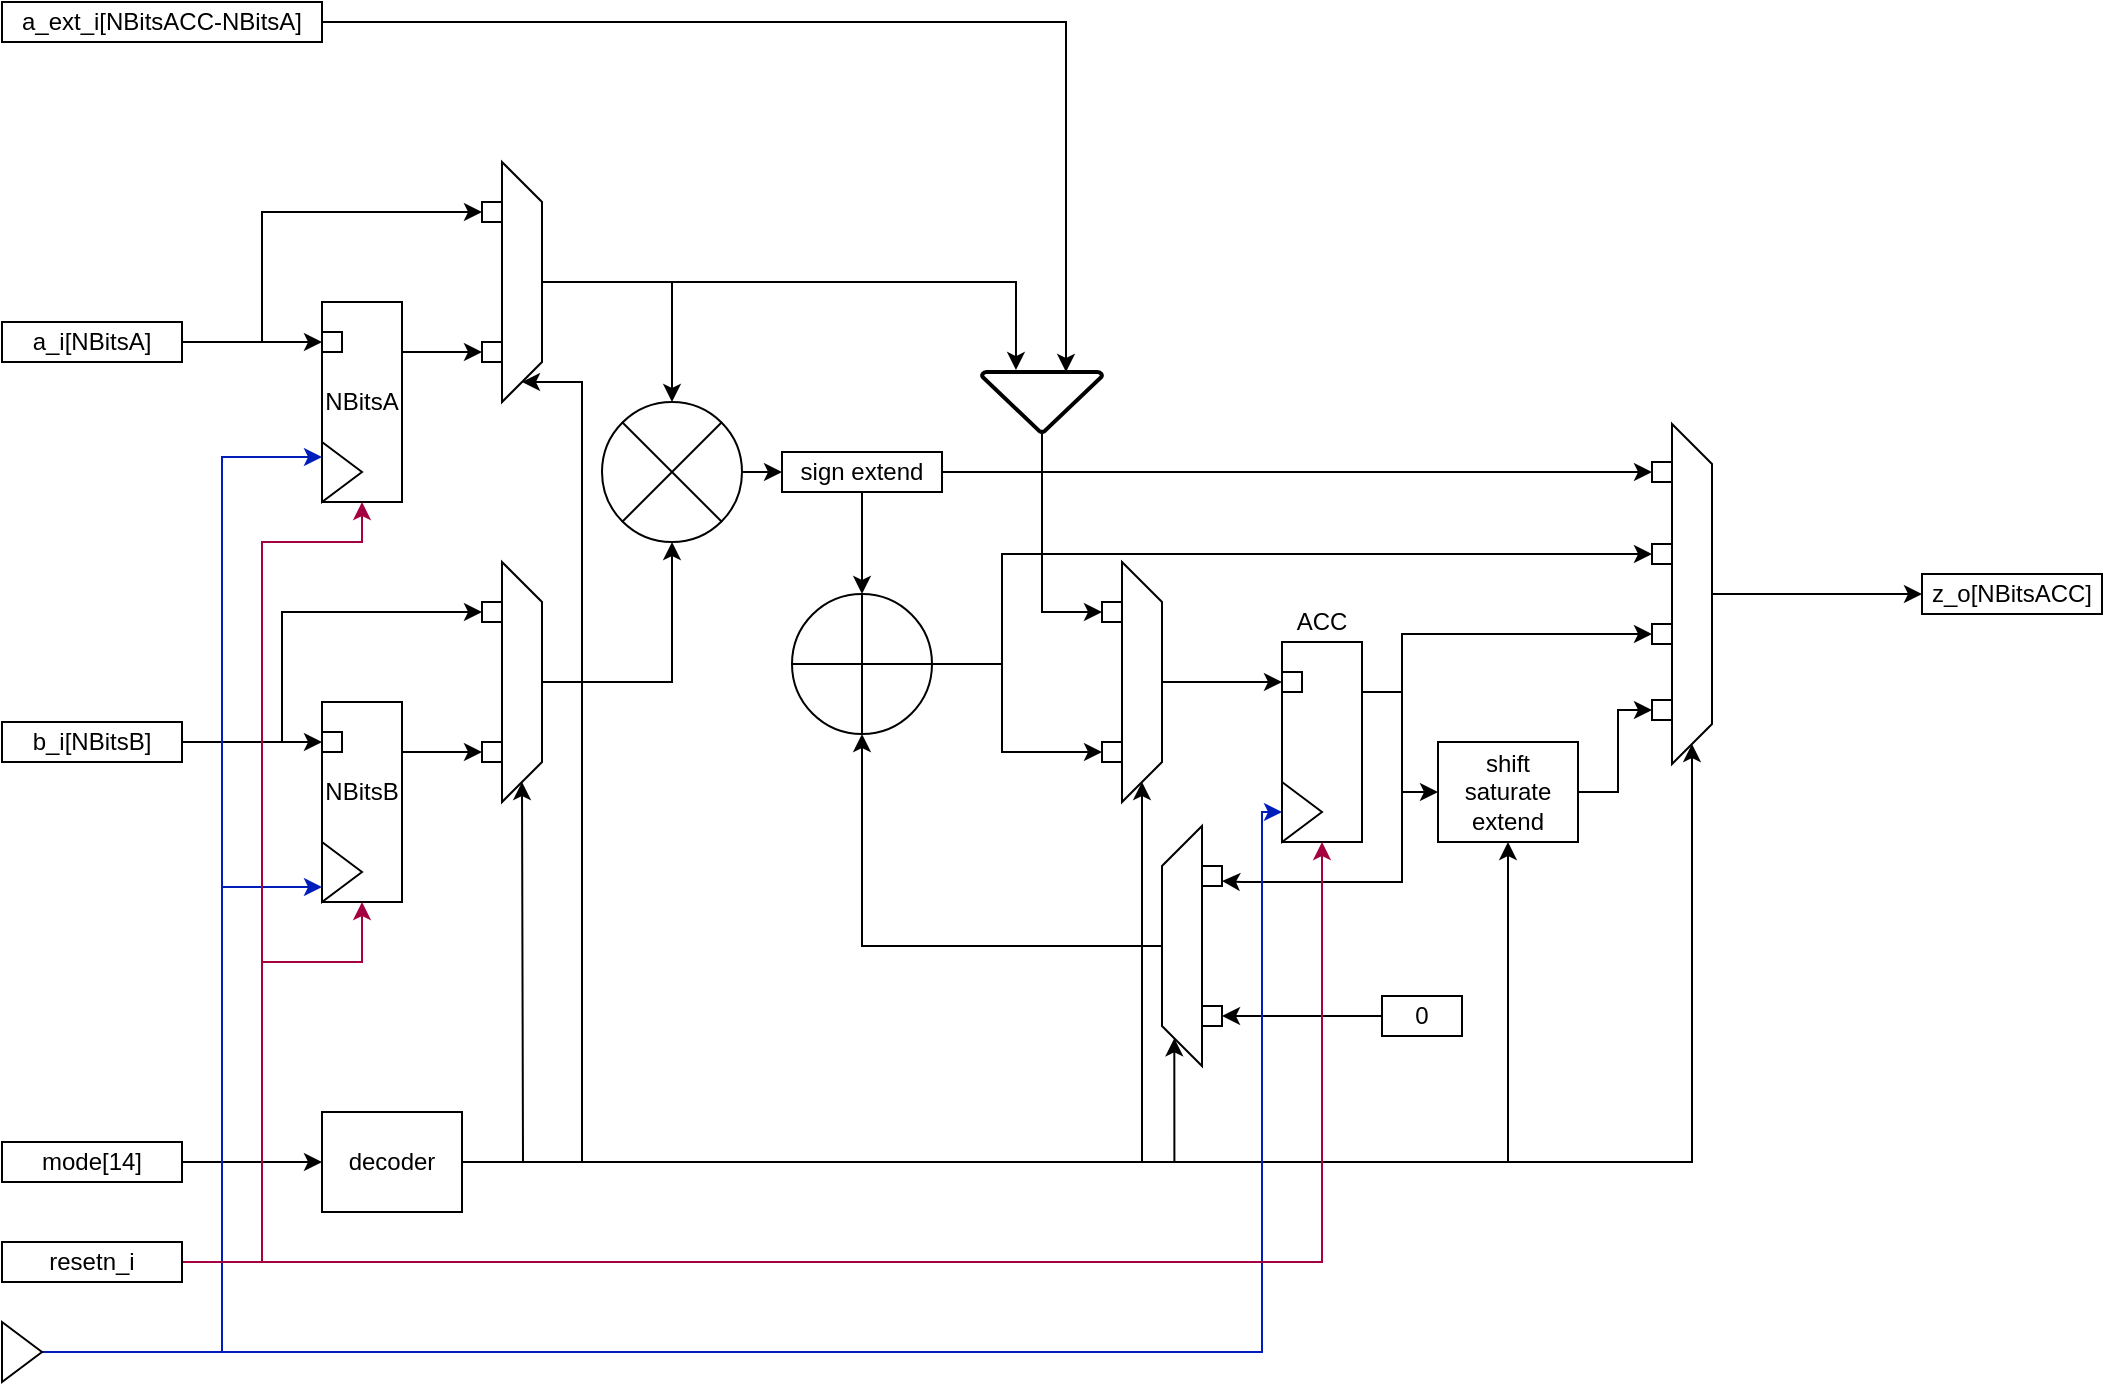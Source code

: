 <mxfile version="14.8.0" type="github">
  <diagram id="Zt-Wdsxh2AnEjAXwIarj" name="Page-1">
    <mxGraphModel dx="1316" dy="865" grid="1" gridSize="10" guides="1" tooltips="1" connect="1" arrows="1" fold="1" page="1" pageScale="1" pageWidth="1700" pageHeight="1100" math="0" shadow="0">
      <root>
        <mxCell id="0" />
        <mxCell id="1" parent="0" />
        <mxCell id="nUtwPCLg_D4EzGsEK1XT-14" value="" style="group" vertex="1" connectable="0" parent="1">
          <mxGeometry x="240" y="190" width="30" height="120" as="geometry" />
        </mxCell>
        <mxCell id="nUtwPCLg_D4EzGsEK1XT-8" value="" style="shape=trapezoid;perimeter=trapezoidPerimeter;whiteSpace=wrap;html=1;fixedSize=1;rotation=90;" vertex="1" parent="nUtwPCLg_D4EzGsEK1XT-14">
          <mxGeometry x="-40" y="50" width="120" height="20" as="geometry" />
        </mxCell>
        <mxCell id="nUtwPCLg_D4EzGsEK1XT-10" value="" style="rounded=0;whiteSpace=wrap;html=1;" vertex="1" parent="nUtwPCLg_D4EzGsEK1XT-14">
          <mxGeometry y="20" width="10" height="10" as="geometry" />
        </mxCell>
        <mxCell id="nUtwPCLg_D4EzGsEK1XT-13" value="" style="rounded=0;whiteSpace=wrap;html=1;" vertex="1" parent="nUtwPCLg_D4EzGsEK1XT-14">
          <mxGeometry y="90" width="10" height="10" as="geometry" />
        </mxCell>
        <mxCell id="nUtwPCLg_D4EzGsEK1XT-16" style="edgeStyle=orthogonalEdgeStyle;rounded=0;orthogonalLoop=1;jettySize=auto;html=1;entryX=0;entryY=0.5;entryDx=0;entryDy=0;exitX=1;exitY=0.5;exitDx=0;exitDy=0;" edge="1" parent="1" source="nUtwPCLg_D4EzGsEK1XT-18" target="nUtwPCLg_D4EzGsEK1XT-17">
          <mxGeometry relative="1" as="geometry">
            <mxPoint x="20" y="281" as="sourcePoint" />
            <mxPoint x="160" y="280" as="targetPoint" />
          </mxGeometry>
        </mxCell>
        <mxCell id="nUtwPCLg_D4EzGsEK1XT-18" value="a_i[NBitsA]" style="text;html=1;align=center;verticalAlign=middle;whiteSpace=wrap;rounded=0;strokeColor=#000000;" vertex="1" parent="1">
          <mxGeometry y="270" width="90" height="20" as="geometry" />
        </mxCell>
        <mxCell id="nUtwPCLg_D4EzGsEK1XT-19" value="NBitsA" style="group" vertex="1" connectable="0" parent="1">
          <mxGeometry x="160" y="260" width="40" height="100" as="geometry" />
        </mxCell>
        <mxCell id="nUtwPCLg_D4EzGsEK1XT-1" value="" style="rounded=0;whiteSpace=wrap;html=1;container=0;" vertex="1" parent="nUtwPCLg_D4EzGsEK1XT-19">
          <mxGeometry width="40" height="100" as="geometry" />
        </mxCell>
        <mxCell id="nUtwPCLg_D4EzGsEK1XT-2" value="" style="triangle;whiteSpace=wrap;html=1;container=0;" vertex="1" parent="nUtwPCLg_D4EzGsEK1XT-19">
          <mxGeometry y="70" width="20" height="30" as="geometry" />
        </mxCell>
        <mxCell id="nUtwPCLg_D4EzGsEK1XT-17" value="" style="rounded=0;whiteSpace=wrap;html=1;container=0;" vertex="1" parent="nUtwPCLg_D4EzGsEK1XT-19">
          <mxGeometry y="15" width="10" height="10" as="geometry" />
        </mxCell>
        <mxCell id="nUtwPCLg_D4EzGsEK1XT-84" value="NBitsA" style="text;html=1;strokeColor=none;fillColor=none;align=center;verticalAlign=middle;whiteSpace=wrap;rounded=0;" vertex="1" parent="nUtwPCLg_D4EzGsEK1XT-19">
          <mxGeometry y="40" width="40" height="20" as="geometry" />
        </mxCell>
        <mxCell id="nUtwPCLg_D4EzGsEK1XT-20" value="" style="group" vertex="1" connectable="0" parent="1">
          <mxGeometry x="160" y="460" width="40" height="100" as="geometry" />
        </mxCell>
        <mxCell id="nUtwPCLg_D4EzGsEK1XT-21" value="" style="rounded=0;whiteSpace=wrap;html=1;container=0;" vertex="1" parent="nUtwPCLg_D4EzGsEK1XT-20">
          <mxGeometry width="40" height="100" as="geometry" />
        </mxCell>
        <mxCell id="nUtwPCLg_D4EzGsEK1XT-22" value="" style="triangle;whiteSpace=wrap;html=1;container=0;" vertex="1" parent="nUtwPCLg_D4EzGsEK1XT-20">
          <mxGeometry y="70" width="20" height="30" as="geometry" />
        </mxCell>
        <mxCell id="nUtwPCLg_D4EzGsEK1XT-23" value="" style="rounded=0;whiteSpace=wrap;html=1;container=0;" vertex="1" parent="nUtwPCLg_D4EzGsEK1XT-20">
          <mxGeometry y="15" width="10" height="10" as="geometry" />
        </mxCell>
        <mxCell id="nUtwPCLg_D4EzGsEK1XT-25" style="edgeStyle=orthogonalEdgeStyle;rounded=0;orthogonalLoop=1;jettySize=auto;html=1;exitX=1;exitY=0.5;exitDx=0;exitDy=0;entryX=0;entryY=0.5;entryDx=0;entryDy=0;" edge="1" parent="1" source="nUtwPCLg_D4EzGsEK1XT-24" target="nUtwPCLg_D4EzGsEK1XT-23">
          <mxGeometry relative="1" as="geometry" />
        </mxCell>
        <mxCell id="nUtwPCLg_D4EzGsEK1XT-40" style="edgeStyle=orthogonalEdgeStyle;rounded=0;orthogonalLoop=1;jettySize=auto;html=1;exitX=1;exitY=0.5;exitDx=0;exitDy=0;entryX=0;entryY=0.5;entryDx=0;entryDy=0;" edge="1" parent="1" source="nUtwPCLg_D4EzGsEK1XT-24" target="nUtwPCLg_D4EzGsEK1XT-37">
          <mxGeometry relative="1" as="geometry">
            <Array as="points">
              <mxPoint x="140" y="480" />
              <mxPoint x="140" y="415" />
            </Array>
          </mxGeometry>
        </mxCell>
        <mxCell id="nUtwPCLg_D4EzGsEK1XT-24" value="b_i[NBitsB]" style="text;html=1;align=center;verticalAlign=middle;whiteSpace=wrap;rounded=0;strokeColor=#000000;" vertex="1" parent="1">
          <mxGeometry y="470" width="90" height="20" as="geometry" />
        </mxCell>
        <mxCell id="nUtwPCLg_D4EzGsEK1XT-26" value="" style="group" vertex="1" connectable="0" parent="1">
          <mxGeometry x="640" y="430" width="40" height="100" as="geometry" />
        </mxCell>
        <mxCell id="nUtwPCLg_D4EzGsEK1XT-27" value="" style="rounded=0;whiteSpace=wrap;html=1;container=0;" vertex="1" parent="nUtwPCLg_D4EzGsEK1XT-26">
          <mxGeometry width="40" height="100" as="geometry" />
        </mxCell>
        <mxCell id="nUtwPCLg_D4EzGsEK1XT-28" value="" style="triangle;whiteSpace=wrap;html=1;container=0;" vertex="1" parent="nUtwPCLg_D4EzGsEK1XT-26">
          <mxGeometry y="70" width="20" height="30" as="geometry" />
        </mxCell>
        <mxCell id="nUtwPCLg_D4EzGsEK1XT-29" value="" style="rounded=0;whiteSpace=wrap;html=1;container=0;" vertex="1" parent="nUtwPCLg_D4EzGsEK1XT-26">
          <mxGeometry y="15" width="10" height="10" as="geometry" />
        </mxCell>
        <mxCell id="nUtwPCLg_D4EzGsEK1XT-30" style="edgeStyle=orthogonalEdgeStyle;rounded=0;orthogonalLoop=1;jettySize=auto;html=1;exitX=1;exitY=0.25;exitDx=0;exitDy=0;entryX=0;entryY=0.5;entryDx=0;entryDy=0;" edge="1" parent="1" source="nUtwPCLg_D4EzGsEK1XT-1" target="nUtwPCLg_D4EzGsEK1XT-13">
          <mxGeometry relative="1" as="geometry">
            <mxPoint x="240" y="285" as="targetPoint" />
          </mxGeometry>
        </mxCell>
        <mxCell id="nUtwPCLg_D4EzGsEK1XT-32" style="edgeStyle=orthogonalEdgeStyle;rounded=0;orthogonalLoop=1;jettySize=auto;html=1;exitX=1;exitY=0.5;exitDx=0;exitDy=0;entryX=0;entryY=0.5;entryDx=0;entryDy=0;" edge="1" parent="1" source="nUtwPCLg_D4EzGsEK1XT-18" target="nUtwPCLg_D4EzGsEK1XT-10">
          <mxGeometry relative="1" as="geometry">
            <Array as="points">
              <mxPoint x="130" y="280" />
              <mxPoint x="130" y="215" />
            </Array>
          </mxGeometry>
        </mxCell>
        <mxCell id="nUtwPCLg_D4EzGsEK1XT-44" style="edgeStyle=orthogonalEdgeStyle;rounded=0;orthogonalLoop=1;jettySize=auto;html=1;exitX=1;exitY=0.5;exitDx=0;exitDy=0;exitPerimeter=0;entryX=0;entryY=0.5;entryDx=0;entryDy=0;" edge="1" parent="1" source="nUtwPCLg_D4EzGsEK1XT-33" target="nUtwPCLg_D4EzGsEK1XT-43">
          <mxGeometry relative="1" as="geometry" />
        </mxCell>
        <mxCell id="nUtwPCLg_D4EzGsEK1XT-33" value="" style="verticalLabelPosition=bottom;verticalAlign=top;html=1;shape=mxgraph.flowchart.or;strokeColor=#000000;" vertex="1" parent="1">
          <mxGeometry x="300" y="310" width="70" height="70" as="geometry" />
        </mxCell>
        <mxCell id="nUtwPCLg_D4EzGsEK1XT-34" style="edgeStyle=orthogonalEdgeStyle;rounded=0;orthogonalLoop=1;jettySize=auto;html=1;exitX=0.5;exitY=0;exitDx=0;exitDy=0;entryX=0.5;entryY=0;entryDx=0;entryDy=0;entryPerimeter=0;" edge="1" parent="1" source="nUtwPCLg_D4EzGsEK1XT-8" target="nUtwPCLg_D4EzGsEK1XT-33">
          <mxGeometry relative="1" as="geometry" />
        </mxCell>
        <mxCell id="nUtwPCLg_D4EzGsEK1XT-35" value="" style="group" vertex="1" connectable="0" parent="1">
          <mxGeometry x="240" y="390" width="30" height="120" as="geometry" />
        </mxCell>
        <mxCell id="nUtwPCLg_D4EzGsEK1XT-36" value="" style="shape=trapezoid;perimeter=trapezoidPerimeter;whiteSpace=wrap;html=1;fixedSize=1;rotation=90;" vertex="1" parent="nUtwPCLg_D4EzGsEK1XT-35">
          <mxGeometry x="-40" y="50" width="120" height="20" as="geometry" />
        </mxCell>
        <mxCell id="nUtwPCLg_D4EzGsEK1XT-37" value="" style="rounded=0;whiteSpace=wrap;html=1;" vertex="1" parent="nUtwPCLg_D4EzGsEK1XT-35">
          <mxGeometry y="20" width="10" height="10" as="geometry" />
        </mxCell>
        <mxCell id="nUtwPCLg_D4EzGsEK1XT-38" value="" style="rounded=0;whiteSpace=wrap;html=1;" vertex="1" parent="nUtwPCLg_D4EzGsEK1XT-35">
          <mxGeometry y="90" width="10" height="10" as="geometry" />
        </mxCell>
        <mxCell id="nUtwPCLg_D4EzGsEK1XT-39" style="edgeStyle=orthogonalEdgeStyle;rounded=0;orthogonalLoop=1;jettySize=auto;html=1;exitX=1;exitY=0.25;exitDx=0;exitDy=0;entryX=0;entryY=0.5;entryDx=0;entryDy=0;" edge="1" parent="1" source="nUtwPCLg_D4EzGsEK1XT-21" target="nUtwPCLg_D4EzGsEK1XT-38">
          <mxGeometry relative="1" as="geometry" />
        </mxCell>
        <mxCell id="nUtwPCLg_D4EzGsEK1XT-41" style="edgeStyle=orthogonalEdgeStyle;rounded=0;orthogonalLoop=1;jettySize=auto;html=1;exitX=0.5;exitY=0;exitDx=0;exitDy=0;entryX=0.5;entryY=1;entryDx=0;entryDy=0;entryPerimeter=0;" edge="1" parent="1" source="nUtwPCLg_D4EzGsEK1XT-36" target="nUtwPCLg_D4EzGsEK1XT-33">
          <mxGeometry relative="1" as="geometry" />
        </mxCell>
        <mxCell id="nUtwPCLg_D4EzGsEK1XT-59" style="edgeStyle=orthogonalEdgeStyle;rounded=0;orthogonalLoop=1;jettySize=auto;html=1;exitX=0.5;exitY=1;exitDx=0;exitDy=0;entryX=0.5;entryY=0;entryDx=0;entryDy=0;entryPerimeter=0;" edge="1" parent="1" source="nUtwPCLg_D4EzGsEK1XT-43" target="nUtwPCLg_D4EzGsEK1XT-57">
          <mxGeometry relative="1" as="geometry" />
        </mxCell>
        <mxCell id="nUtwPCLg_D4EzGsEK1XT-60" style="edgeStyle=orthogonalEdgeStyle;rounded=0;orthogonalLoop=1;jettySize=auto;html=1;exitX=1;exitY=0.5;exitDx=0;exitDy=0;entryX=0;entryY=0.5;entryDx=0;entryDy=0;" edge="1" parent="1" source="nUtwPCLg_D4EzGsEK1XT-43" target="nUtwPCLg_D4EzGsEK1XT-50">
          <mxGeometry relative="1" as="geometry">
            <mxPoint x="680" y="345" as="targetPoint" />
          </mxGeometry>
        </mxCell>
        <mxCell id="nUtwPCLg_D4EzGsEK1XT-43" value="sign extend" style="text;html=1;fillColor=none;align=center;verticalAlign=middle;whiteSpace=wrap;rounded=0;strokeColor=#000000;" vertex="1" parent="1">
          <mxGeometry x="390" y="335" width="80" height="20" as="geometry" />
        </mxCell>
        <mxCell id="nUtwPCLg_D4EzGsEK1XT-56" value="" style="group" vertex="1" connectable="0" parent="1">
          <mxGeometry x="825" y="321" width="30" height="170" as="geometry" />
        </mxCell>
        <mxCell id="nUtwPCLg_D4EzGsEK1XT-49" value="" style="shape=trapezoid;perimeter=trapezoidPerimeter;whiteSpace=wrap;html=1;fixedSize=1;strokeColor=#000000;rotation=90;" vertex="1" parent="nUtwPCLg_D4EzGsEK1XT-56">
          <mxGeometry x="-65" y="75" width="170" height="20" as="geometry" />
        </mxCell>
        <mxCell id="nUtwPCLg_D4EzGsEK1XT-50" value="" style="rounded=0;whiteSpace=wrap;html=1;strokeColor=#000000;" vertex="1" parent="nUtwPCLg_D4EzGsEK1XT-56">
          <mxGeometry y="19" width="10" height="10" as="geometry" />
        </mxCell>
        <mxCell id="nUtwPCLg_D4EzGsEK1XT-51" value="" style="rounded=0;whiteSpace=wrap;html=1;strokeColor=#000000;" vertex="1" parent="nUtwPCLg_D4EzGsEK1XT-56">
          <mxGeometry y="60" width="10" height="10" as="geometry" />
        </mxCell>
        <mxCell id="nUtwPCLg_D4EzGsEK1XT-52" value="" style="rounded=0;whiteSpace=wrap;html=1;strokeColor=#000000;" vertex="1" parent="nUtwPCLg_D4EzGsEK1XT-56">
          <mxGeometry y="100" width="10" height="10" as="geometry" />
        </mxCell>
        <mxCell id="nUtwPCLg_D4EzGsEK1XT-55" value="" style="rounded=0;whiteSpace=wrap;html=1;strokeColor=#000000;" vertex="1" parent="nUtwPCLg_D4EzGsEK1XT-56">
          <mxGeometry y="138" width="10" height="10" as="geometry" />
        </mxCell>
        <mxCell id="nUtwPCLg_D4EzGsEK1XT-58" style="edgeStyle=orthogonalEdgeStyle;rounded=0;orthogonalLoop=1;jettySize=auto;html=1;exitX=1;exitY=0.5;exitDx=0;exitDy=0;exitPerimeter=0;entryX=0;entryY=0.5;entryDx=0;entryDy=0;" edge="1" parent="1" source="nUtwPCLg_D4EzGsEK1XT-57" target="nUtwPCLg_D4EzGsEK1XT-65">
          <mxGeometry relative="1" as="geometry">
            <Array as="points">
              <mxPoint x="500" y="441" />
              <mxPoint x="500" y="485" />
            </Array>
          </mxGeometry>
        </mxCell>
        <mxCell id="nUtwPCLg_D4EzGsEK1XT-57" value="" style="verticalLabelPosition=bottom;verticalAlign=top;html=1;shape=mxgraph.flowchart.summing_function;strokeColor=#000000;" vertex="1" parent="1">
          <mxGeometry x="395" y="406" width="70" height="70" as="geometry" />
        </mxCell>
        <mxCell id="nUtwPCLg_D4EzGsEK1XT-61" style="edgeStyle=orthogonalEdgeStyle;rounded=0;orthogonalLoop=1;jettySize=auto;html=1;entryX=0;entryY=0.5;entryDx=0;entryDy=0;exitX=1;exitY=0.5;exitDx=0;exitDy=0;exitPerimeter=0;" edge="1" parent="1" source="nUtwPCLg_D4EzGsEK1XT-57" target="nUtwPCLg_D4EzGsEK1XT-51">
          <mxGeometry relative="1" as="geometry">
            <mxPoint x="530" y="439" as="sourcePoint" />
            <Array as="points">
              <mxPoint x="500" y="441" />
              <mxPoint x="500" y="386" />
            </Array>
          </mxGeometry>
        </mxCell>
        <mxCell id="nUtwPCLg_D4EzGsEK1XT-62" value="" style="group" vertex="1" connectable="0" parent="1">
          <mxGeometry x="550" y="390" width="30" height="120" as="geometry" />
        </mxCell>
        <mxCell id="nUtwPCLg_D4EzGsEK1XT-63" value="" style="shape=trapezoid;perimeter=trapezoidPerimeter;whiteSpace=wrap;html=1;fixedSize=1;rotation=90;" vertex="1" parent="nUtwPCLg_D4EzGsEK1XT-62">
          <mxGeometry x="-40" y="50" width="120" height="20" as="geometry" />
        </mxCell>
        <mxCell id="nUtwPCLg_D4EzGsEK1XT-64" value="" style="rounded=0;whiteSpace=wrap;html=1;" vertex="1" parent="nUtwPCLg_D4EzGsEK1XT-62">
          <mxGeometry y="20" width="10" height="10" as="geometry" />
        </mxCell>
        <mxCell id="nUtwPCLg_D4EzGsEK1XT-65" value="" style="rounded=0;whiteSpace=wrap;html=1;" vertex="1" parent="nUtwPCLg_D4EzGsEK1XT-62">
          <mxGeometry y="90" width="10" height="10" as="geometry" />
        </mxCell>
        <mxCell id="nUtwPCLg_D4EzGsEK1XT-66" style="edgeStyle=orthogonalEdgeStyle;rounded=0;orthogonalLoop=1;jettySize=auto;html=1;exitX=0.5;exitY=0;exitDx=0;exitDy=0;entryX=0;entryY=0.5;entryDx=0;entryDy=0;" edge="1" parent="1" source="nUtwPCLg_D4EzGsEK1XT-63" target="nUtwPCLg_D4EzGsEK1XT-29">
          <mxGeometry relative="1" as="geometry" />
        </mxCell>
        <mxCell id="nUtwPCLg_D4EzGsEK1XT-70" style="edgeStyle=orthogonalEdgeStyle;rounded=0;orthogonalLoop=1;jettySize=auto;html=1;exitX=0.5;exitY=1;exitDx=0;exitDy=0;entryX=0;entryY=0.5;entryDx=0;entryDy=0;exitPerimeter=0;" edge="1" parent="1" source="nUtwPCLg_D4EzGsEK1XT-91" target="nUtwPCLg_D4EzGsEK1XT-64">
          <mxGeometry relative="1" as="geometry">
            <mxPoint x="470" y="250" as="sourcePoint" />
            <Array as="points">
              <mxPoint x="520" y="415" />
            </Array>
          </mxGeometry>
        </mxCell>
        <mxCell id="nUtwPCLg_D4EzGsEK1XT-71" style="edgeStyle=orthogonalEdgeStyle;rounded=0;orthogonalLoop=1;jettySize=auto;html=1;exitX=1;exitY=0.25;exitDx=0;exitDy=0;entryX=0;entryY=0.5;entryDx=0;entryDy=0;" edge="1" parent="1" source="nUtwPCLg_D4EzGsEK1XT-27" target="nUtwPCLg_D4EzGsEK1XT-52">
          <mxGeometry relative="1" as="geometry">
            <Array as="points">
              <mxPoint x="700" y="455" />
              <mxPoint x="700" y="426" />
            </Array>
          </mxGeometry>
        </mxCell>
        <mxCell id="nUtwPCLg_D4EzGsEK1XT-74" style="edgeStyle=orthogonalEdgeStyle;rounded=0;orthogonalLoop=1;jettySize=auto;html=1;exitX=1;exitY=0.5;exitDx=0;exitDy=0;entryX=0;entryY=0.5;entryDx=0;entryDy=0;" edge="1" parent="1" source="nUtwPCLg_D4EzGsEK1XT-72" target="nUtwPCLg_D4EzGsEK1XT-55">
          <mxGeometry relative="1" as="geometry" />
        </mxCell>
        <mxCell id="nUtwPCLg_D4EzGsEK1XT-72" value="&lt;div&gt;shift&lt;/div&gt;&lt;div&gt;saturate&lt;/div&gt;&lt;div&gt;extend&lt;br&gt;&lt;/div&gt;" style="text;html=1;fillColor=none;align=center;verticalAlign=middle;whiteSpace=wrap;rounded=0;strokeColor=#000000;" vertex="1" parent="1">
          <mxGeometry x="718" y="480" width="70" height="50" as="geometry" />
        </mxCell>
        <mxCell id="nUtwPCLg_D4EzGsEK1XT-73" style="edgeStyle=orthogonalEdgeStyle;rounded=0;orthogonalLoop=1;jettySize=auto;html=1;exitX=1;exitY=0.25;exitDx=0;exitDy=0;entryX=0;entryY=0.5;entryDx=0;entryDy=0;" edge="1" parent="1" source="nUtwPCLg_D4EzGsEK1XT-27" target="nUtwPCLg_D4EzGsEK1XT-72">
          <mxGeometry relative="1" as="geometry" />
        </mxCell>
        <mxCell id="nUtwPCLg_D4EzGsEK1XT-75" value="" style="group;flipV=1;rotation=-180;" vertex="1" connectable="0" parent="1">
          <mxGeometry x="580" y="522" width="30" height="120" as="geometry" />
        </mxCell>
        <mxCell id="nUtwPCLg_D4EzGsEK1XT-76" value="" style="shape=trapezoid;perimeter=trapezoidPerimeter;whiteSpace=wrap;html=1;fixedSize=1;rotation=-90;" vertex="1" parent="nUtwPCLg_D4EzGsEK1XT-75">
          <mxGeometry x="-50" y="50" width="120" height="20" as="geometry" />
        </mxCell>
        <mxCell id="nUtwPCLg_D4EzGsEK1XT-77" value="" style="rounded=0;whiteSpace=wrap;html=1;rotation=-180;" vertex="1" parent="nUtwPCLg_D4EzGsEK1XT-75">
          <mxGeometry x="20" y="90" width="10" height="10" as="geometry" />
        </mxCell>
        <mxCell id="nUtwPCLg_D4EzGsEK1XT-78" value="" style="rounded=0;whiteSpace=wrap;html=1;rotation=-180;" vertex="1" parent="nUtwPCLg_D4EzGsEK1XT-75">
          <mxGeometry x="20" y="20" width="10" height="10" as="geometry" />
        </mxCell>
        <mxCell id="nUtwPCLg_D4EzGsEK1XT-79" style="edgeStyle=orthogonalEdgeStyle;rounded=0;orthogonalLoop=1;jettySize=auto;html=1;exitX=1;exitY=0.25;exitDx=0;exitDy=0;entryX=0;entryY=0.25;entryDx=0;entryDy=0;" edge="1" parent="1" source="nUtwPCLg_D4EzGsEK1XT-27" target="nUtwPCLg_D4EzGsEK1XT-78">
          <mxGeometry relative="1" as="geometry" />
        </mxCell>
        <mxCell id="nUtwPCLg_D4EzGsEK1XT-82" style="edgeStyle=orthogonalEdgeStyle;rounded=0;orthogonalLoop=1;jettySize=auto;html=1;exitX=0;exitY=0.5;exitDx=0;exitDy=0;entryX=0;entryY=0.5;entryDx=0;entryDy=0;" edge="1" parent="1" source="nUtwPCLg_D4EzGsEK1XT-81" target="nUtwPCLg_D4EzGsEK1XT-77">
          <mxGeometry relative="1" as="geometry" />
        </mxCell>
        <mxCell id="nUtwPCLg_D4EzGsEK1XT-81" value="0" style="text;html=1;fillColor=none;align=center;verticalAlign=middle;whiteSpace=wrap;rounded=0;strokeColor=#000000;" vertex="1" parent="1">
          <mxGeometry x="690" y="607" width="40" height="20" as="geometry" />
        </mxCell>
        <mxCell id="nUtwPCLg_D4EzGsEK1XT-83" style="edgeStyle=orthogonalEdgeStyle;rounded=0;orthogonalLoop=1;jettySize=auto;html=1;exitX=0.5;exitY=0;exitDx=0;exitDy=0;entryX=0.5;entryY=1;entryDx=0;entryDy=0;entryPerimeter=0;" edge="1" parent="1" source="nUtwPCLg_D4EzGsEK1XT-76" target="nUtwPCLg_D4EzGsEK1XT-57">
          <mxGeometry relative="1" as="geometry" />
        </mxCell>
        <mxCell id="nUtwPCLg_D4EzGsEK1XT-90" value="NBitsB" style="text;html=1;strokeColor=none;fillColor=none;align=center;verticalAlign=middle;whiteSpace=wrap;rounded=0;" vertex="1" parent="1">
          <mxGeometry x="160" y="495" width="40" height="20" as="geometry" />
        </mxCell>
        <mxCell id="nUtwPCLg_D4EzGsEK1XT-91" value="" style="strokeWidth=2;html=1;shape=mxgraph.flowchart.merge_or_storage;whiteSpace=wrap;" vertex="1" parent="1">
          <mxGeometry x="490" y="295" width="60" height="30" as="geometry" />
        </mxCell>
        <mxCell id="nUtwPCLg_D4EzGsEK1XT-94" style="edgeStyle=orthogonalEdgeStyle;rounded=0;orthogonalLoop=1;jettySize=auto;html=1;exitX=1;exitY=0.5;exitDx=0;exitDy=0;entryX=0.7;entryY=0;entryDx=0;entryDy=0;entryPerimeter=0;" edge="1" parent="1" source="nUtwPCLg_D4EzGsEK1XT-92" target="nUtwPCLg_D4EzGsEK1XT-91">
          <mxGeometry relative="1" as="geometry" />
        </mxCell>
        <mxCell id="nUtwPCLg_D4EzGsEK1XT-92" value="a_ext_i[NBitsACC-NBitsA]" style="text;html=1;align=center;verticalAlign=middle;whiteSpace=wrap;rounded=0;strokeColor=#000000;" vertex="1" parent="1">
          <mxGeometry y="110" width="160" height="20" as="geometry" />
        </mxCell>
        <mxCell id="nUtwPCLg_D4EzGsEK1XT-93" style="edgeStyle=orthogonalEdgeStyle;rounded=0;orthogonalLoop=1;jettySize=auto;html=1;exitX=0.5;exitY=0;exitDx=0;exitDy=0;entryX=0.283;entryY=-0.033;entryDx=0;entryDy=0;entryPerimeter=0;" edge="1" parent="1" source="nUtwPCLg_D4EzGsEK1XT-8" target="nUtwPCLg_D4EzGsEK1XT-91">
          <mxGeometry relative="1" as="geometry" />
        </mxCell>
        <mxCell id="nUtwPCLg_D4EzGsEK1XT-95" value="ACC" style="text;html=1;strokeColor=none;fillColor=none;align=center;verticalAlign=middle;whiteSpace=wrap;rounded=0;" vertex="1" parent="1">
          <mxGeometry x="640" y="410" width="40" height="20" as="geometry" />
        </mxCell>
        <mxCell id="nUtwPCLg_D4EzGsEK1XT-98" style="edgeStyle=orthogonalEdgeStyle;rounded=0;orthogonalLoop=1;jettySize=auto;html=1;exitX=1;exitY=0.5;exitDx=0;exitDy=0;entryX=0;entryY=0.5;entryDx=0;entryDy=0;" edge="1" parent="1" source="nUtwPCLg_D4EzGsEK1XT-96" target="nUtwPCLg_D4EzGsEK1XT-97">
          <mxGeometry relative="1" as="geometry" />
        </mxCell>
        <mxCell id="nUtwPCLg_D4EzGsEK1XT-96" value="mode[14]" style="text;html=1;align=center;verticalAlign=middle;whiteSpace=wrap;rounded=0;strokeColor=#000000;" vertex="1" parent="1">
          <mxGeometry y="680" width="90" height="20" as="geometry" />
        </mxCell>
        <mxCell id="nUtwPCLg_D4EzGsEK1XT-99" style="edgeStyle=orthogonalEdgeStyle;rounded=0;orthogonalLoop=1;jettySize=auto;html=1;exitX=1;exitY=0.5;exitDx=0;exitDy=0;" edge="1" parent="1" source="nUtwPCLg_D4EzGsEK1XT-97">
          <mxGeometry relative="1" as="geometry">
            <mxPoint x="260" y="500" as="targetPoint" />
          </mxGeometry>
        </mxCell>
        <mxCell id="nUtwPCLg_D4EzGsEK1XT-100" style="edgeStyle=orthogonalEdgeStyle;rounded=0;orthogonalLoop=1;jettySize=auto;html=1;exitX=1;exitY=0.5;exitDx=0;exitDy=0;entryX=1;entryY=0.5;entryDx=0;entryDy=0;" edge="1" parent="1" source="nUtwPCLg_D4EzGsEK1XT-97" target="nUtwPCLg_D4EzGsEK1XT-8">
          <mxGeometry relative="1" as="geometry">
            <Array as="points">
              <mxPoint x="290" y="690" />
              <mxPoint x="290" y="300" />
            </Array>
          </mxGeometry>
        </mxCell>
        <mxCell id="nUtwPCLg_D4EzGsEK1XT-101" style="edgeStyle=orthogonalEdgeStyle;rounded=0;orthogonalLoop=1;jettySize=auto;html=1;exitX=1;exitY=0.5;exitDx=0;exitDy=0;entryX=0;entryY=0.25;entryDx=0;entryDy=0;" edge="1" parent="1" source="nUtwPCLg_D4EzGsEK1XT-97" target="nUtwPCLg_D4EzGsEK1XT-76">
          <mxGeometry relative="1" as="geometry" />
        </mxCell>
        <mxCell id="nUtwPCLg_D4EzGsEK1XT-102" style="edgeStyle=orthogonalEdgeStyle;rounded=0;orthogonalLoop=1;jettySize=auto;html=1;exitX=1;exitY=0.5;exitDx=0;exitDy=0;entryX=1;entryY=0.5;entryDx=0;entryDy=0;" edge="1" parent="1" source="nUtwPCLg_D4EzGsEK1XT-97" target="nUtwPCLg_D4EzGsEK1XT-63">
          <mxGeometry relative="1" as="geometry">
            <Array as="points">
              <mxPoint x="570" y="690" />
            </Array>
          </mxGeometry>
        </mxCell>
        <mxCell id="nUtwPCLg_D4EzGsEK1XT-103" style="edgeStyle=orthogonalEdgeStyle;rounded=0;orthogonalLoop=1;jettySize=auto;html=1;exitX=1;exitY=0.5;exitDx=0;exitDy=0;entryX=0.5;entryY=1;entryDx=0;entryDy=0;" edge="1" parent="1" source="nUtwPCLg_D4EzGsEK1XT-97" target="nUtwPCLg_D4EzGsEK1XT-72">
          <mxGeometry relative="1" as="geometry" />
        </mxCell>
        <mxCell id="nUtwPCLg_D4EzGsEK1XT-104" style="edgeStyle=orthogonalEdgeStyle;rounded=0;orthogonalLoop=1;jettySize=auto;html=1;exitX=1;exitY=0.5;exitDx=0;exitDy=0;entryX=1;entryY=0.5;entryDx=0;entryDy=0;" edge="1" parent="1" source="nUtwPCLg_D4EzGsEK1XT-97" target="nUtwPCLg_D4EzGsEK1XT-49">
          <mxGeometry relative="1" as="geometry" />
        </mxCell>
        <mxCell id="nUtwPCLg_D4EzGsEK1XT-97" value="decoder" style="text;html=1;fillColor=none;align=center;verticalAlign=middle;whiteSpace=wrap;rounded=0;strokeColor=#000000;" vertex="1" parent="1">
          <mxGeometry x="160" y="665" width="70" height="50" as="geometry" />
        </mxCell>
        <mxCell id="nUtwPCLg_D4EzGsEK1XT-105" value="z_o[NBitsACC]" style="text;html=1;align=center;verticalAlign=middle;whiteSpace=wrap;rounded=0;strokeColor=#000000;" vertex="1" parent="1">
          <mxGeometry x="960" y="396" width="90" height="20" as="geometry" />
        </mxCell>
        <mxCell id="nUtwPCLg_D4EzGsEK1XT-106" style="edgeStyle=orthogonalEdgeStyle;rounded=0;orthogonalLoop=1;jettySize=auto;html=1;exitX=0.5;exitY=0;exitDx=0;exitDy=0;entryX=0;entryY=0.5;entryDx=0;entryDy=0;" edge="1" parent="1" source="nUtwPCLg_D4EzGsEK1XT-49" target="nUtwPCLg_D4EzGsEK1XT-105">
          <mxGeometry relative="1" as="geometry" />
        </mxCell>
        <mxCell id="nUtwPCLg_D4EzGsEK1XT-108" style="edgeStyle=orthogonalEdgeStyle;rounded=0;orthogonalLoop=1;jettySize=auto;html=1;exitX=1;exitY=0.5;exitDx=0;exitDy=0;entryX=0;entryY=0.75;entryDx=0;entryDy=0;fillColor=#0050ef;strokeColor=#001DBC;" edge="1" parent="1" source="nUtwPCLg_D4EzGsEK1XT-107" target="nUtwPCLg_D4EzGsEK1XT-22">
          <mxGeometry relative="1" as="geometry">
            <Array as="points">
              <mxPoint x="110" y="785" />
              <mxPoint x="110" y="553" />
            </Array>
          </mxGeometry>
        </mxCell>
        <mxCell id="nUtwPCLg_D4EzGsEK1XT-109" style="edgeStyle=orthogonalEdgeStyle;rounded=0;orthogonalLoop=1;jettySize=auto;html=1;exitX=1;exitY=0.5;exitDx=0;exitDy=0;entryX=0;entryY=0.25;entryDx=0;entryDy=0;fillColor=#0050ef;strokeColor=#001DBC;" edge="1" parent="1" source="nUtwPCLg_D4EzGsEK1XT-107" target="nUtwPCLg_D4EzGsEK1XT-2">
          <mxGeometry relative="1" as="geometry">
            <Array as="points">
              <mxPoint x="110" y="785" />
              <mxPoint x="110" y="338" />
            </Array>
          </mxGeometry>
        </mxCell>
        <mxCell id="nUtwPCLg_D4EzGsEK1XT-110" style="edgeStyle=orthogonalEdgeStyle;rounded=0;orthogonalLoop=1;jettySize=auto;html=1;exitX=1;exitY=0.5;exitDx=0;exitDy=0;entryX=0;entryY=0.5;entryDx=0;entryDy=0;fillColor=#0050ef;strokeColor=#001DBC;" edge="1" parent="1" source="nUtwPCLg_D4EzGsEK1XT-107" target="nUtwPCLg_D4EzGsEK1XT-28">
          <mxGeometry relative="1" as="geometry">
            <Array as="points">
              <mxPoint x="630" y="785" />
              <mxPoint x="630" y="515" />
            </Array>
          </mxGeometry>
        </mxCell>
        <mxCell id="nUtwPCLg_D4EzGsEK1XT-107" value="" style="triangle;whiteSpace=wrap;html=1;container=0;" vertex="1" parent="1">
          <mxGeometry y="770" width="20" height="30" as="geometry" />
        </mxCell>
        <mxCell id="nUtwPCLg_D4EzGsEK1XT-113" style="edgeStyle=orthogonalEdgeStyle;rounded=0;orthogonalLoop=1;jettySize=auto;html=1;exitX=1;exitY=0.5;exitDx=0;exitDy=0;entryX=0.5;entryY=1;entryDx=0;entryDy=0;fillColor=#d80073;strokeColor=#A50040;" edge="1" parent="1" source="nUtwPCLg_D4EzGsEK1XT-112" target="nUtwPCLg_D4EzGsEK1XT-21">
          <mxGeometry relative="1" as="geometry">
            <Array as="points">
              <mxPoint x="130" y="740" />
              <mxPoint x="130" y="590" />
              <mxPoint x="180" y="590" />
            </Array>
          </mxGeometry>
        </mxCell>
        <mxCell id="nUtwPCLg_D4EzGsEK1XT-114" style="edgeStyle=orthogonalEdgeStyle;rounded=0;orthogonalLoop=1;jettySize=auto;html=1;exitX=1;exitY=0.5;exitDx=0;exitDy=0;entryX=0.5;entryY=1;entryDx=0;entryDy=0;fillColor=#d80073;strokeColor=#A50040;" edge="1" parent="1" source="nUtwPCLg_D4EzGsEK1XT-112" target="nUtwPCLg_D4EzGsEK1XT-27">
          <mxGeometry relative="1" as="geometry">
            <Array as="points">
              <mxPoint x="660" y="740" />
            </Array>
          </mxGeometry>
        </mxCell>
        <mxCell id="nUtwPCLg_D4EzGsEK1XT-115" style="edgeStyle=orthogonalEdgeStyle;rounded=0;orthogonalLoop=1;jettySize=auto;html=1;exitX=1;exitY=0.5;exitDx=0;exitDy=0;entryX=0.5;entryY=1;entryDx=0;entryDy=0;fillColor=#d80073;strokeColor=#A50040;" edge="1" parent="1" source="nUtwPCLg_D4EzGsEK1XT-112" target="nUtwPCLg_D4EzGsEK1XT-1">
          <mxGeometry relative="1" as="geometry">
            <Array as="points">
              <mxPoint x="130" y="740" />
              <mxPoint x="130" y="380" />
              <mxPoint x="180" y="380" />
            </Array>
          </mxGeometry>
        </mxCell>
        <mxCell id="nUtwPCLg_D4EzGsEK1XT-112" value="resetn_i" style="text;html=1;align=center;verticalAlign=middle;whiteSpace=wrap;rounded=0;strokeColor=#000000;" vertex="1" parent="1">
          <mxGeometry y="730" width="90" height="20" as="geometry" />
        </mxCell>
      </root>
    </mxGraphModel>
  </diagram>
</mxfile>
